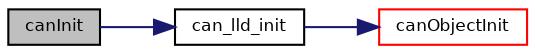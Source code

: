 digraph "canInit"
{
  bgcolor="transparent";
  edge [fontname="Helvetica",fontsize="8",labelfontname="Helvetica",labelfontsize="8"];
  node [fontname="Helvetica",fontsize="8",shape=record];
  rankdir="LR";
  Node0 [label="canInit",height=0.2,width=0.4,color="black", fillcolor="grey75", style="filled", fontcolor="black"];
  Node0 -> Node1 [color="midnightblue",fontsize="8",style="solid",fontname="Helvetica"];
  Node1 [label="can_lld_init",height=0.2,width=0.4,color="black",URL="$group___c_a_n.html#gaa215539c505ce7099f30c0aace00bf25",tooltip="Low level CAN driver initialization. "];
  Node1 -> Node2 [color="midnightblue",fontsize="8",style="solid",fontname="Helvetica"];
  Node2 [label="canObjectInit",height=0.2,width=0.4,color="red",URL="$group___c_a_n.html#gadf8c892ca4bd2544d03be8a690885aef",tooltip="Initializes the standard part of a CANDriver structure. "];
}
